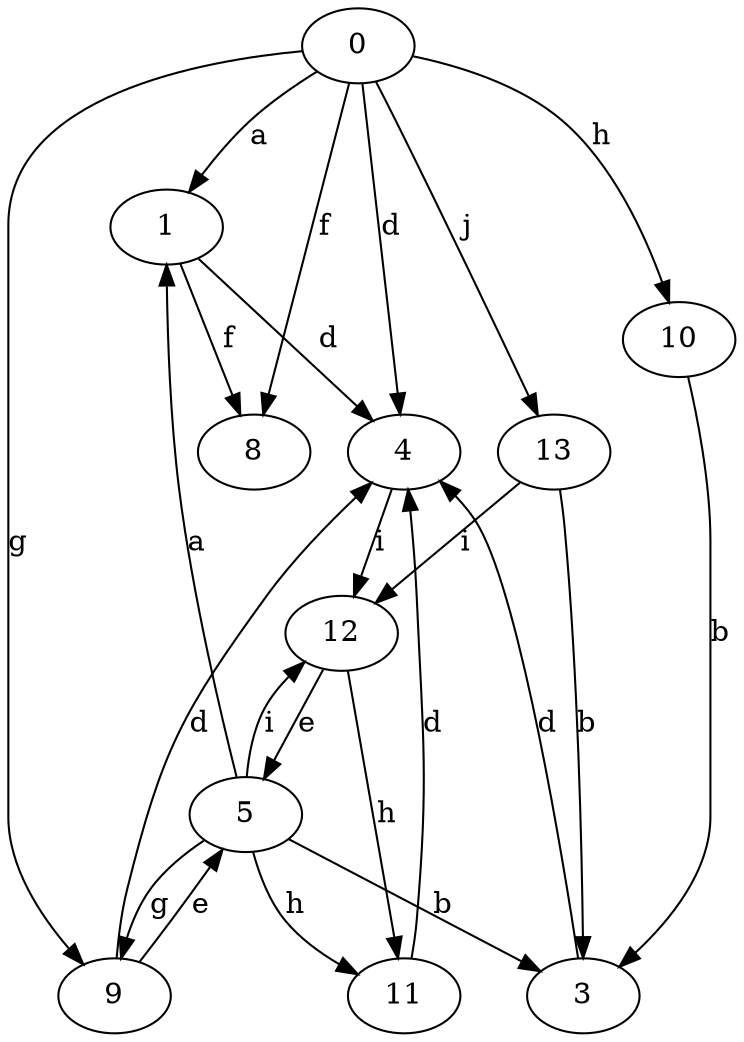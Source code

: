 strict digraph  {
0;
1;
3;
4;
5;
8;
9;
10;
11;
12;
13;
0 -> 1  [label=a];
0 -> 4  [label=d];
0 -> 8  [label=f];
0 -> 9  [label=g];
0 -> 10  [label=h];
0 -> 13  [label=j];
1 -> 4  [label=d];
1 -> 8  [label=f];
3 -> 4  [label=d];
4 -> 12  [label=i];
5 -> 1  [label=a];
5 -> 3  [label=b];
5 -> 9  [label=g];
5 -> 11  [label=h];
5 -> 12  [label=i];
9 -> 4  [label=d];
9 -> 5  [label=e];
10 -> 3  [label=b];
11 -> 4  [label=d];
12 -> 5  [label=e];
12 -> 11  [label=h];
13 -> 3  [label=b];
13 -> 12  [label=i];
}
